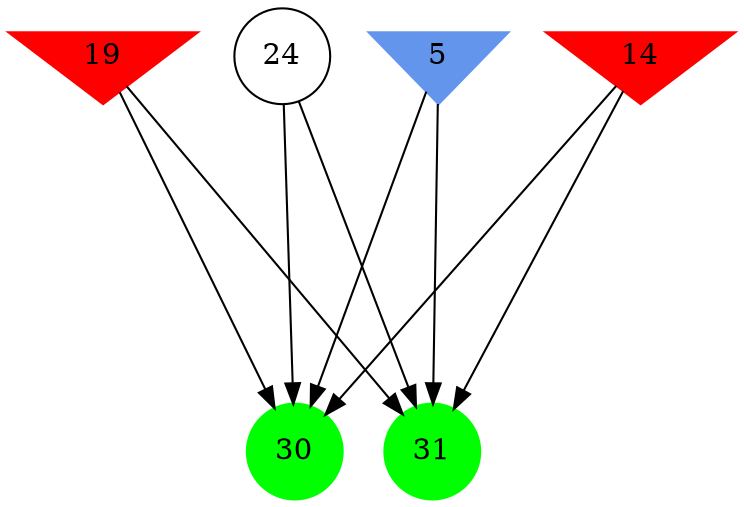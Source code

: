 digraph brain {
	ranksep=2.0;
	5 [shape=invtriangle,style=filled,color=cornflowerblue];
	14 [shape=invtriangle,style=filled,color=red];
	19 [shape=invtriangle,style=filled,color=red];
	24 [shape=circle,color=black];
	30 [shape=circle,style=filled,color=green];
	31 [shape=circle,style=filled,color=green];
	14	->	31;
	14	->	30;
	5	->	31;
	5	->	30;
	24	->	31;
	24	->	30;
	19	->	31;
	19	->	30;
	{ rank=same; 5; 14; 19; }
	{ rank=same; 24; }
	{ rank=same; 30; 31; }
}
